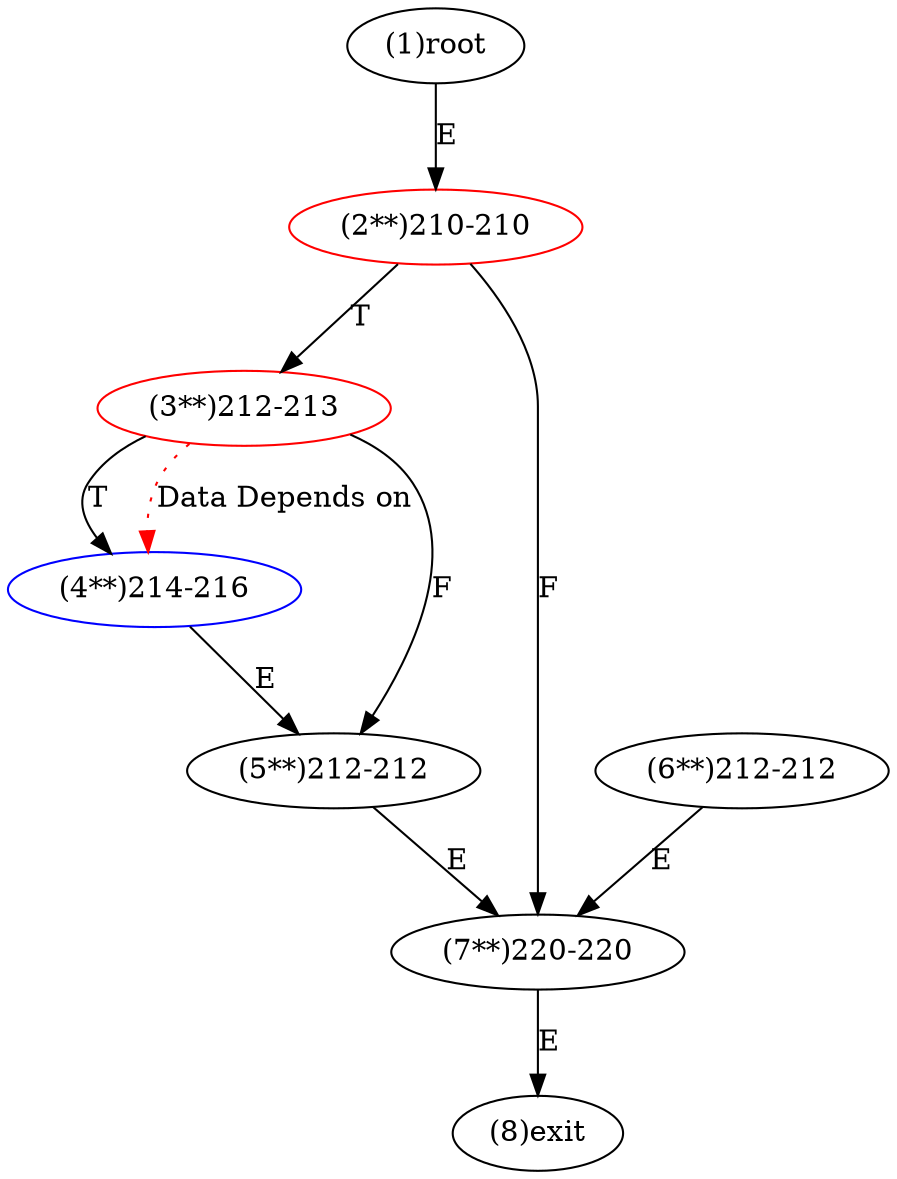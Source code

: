 digraph "" { 
1[ label="(1)root"];
2[ label="(2**)210-210",color=red];
3[ label="(3**)212-213",color=red];
4[ label="(4**)214-216",color=blue];
5[ label="(5**)212-212"];
6[ label="(6**)212-212"];
7[ label="(7**)220-220"];
8[ label="(8)exit"];
1->2[ label="E"];
2->7[ label="F"];
2->3[ label="T"];
3->5[ label="F"];
3->4[ label="T"];
4->5[ label="E"];
5->7[ label="E"];
6->7[ label="E"];
7->8[ label="E"];
3->4[ color="red" label="Data Depends on" style = dotted ];
}